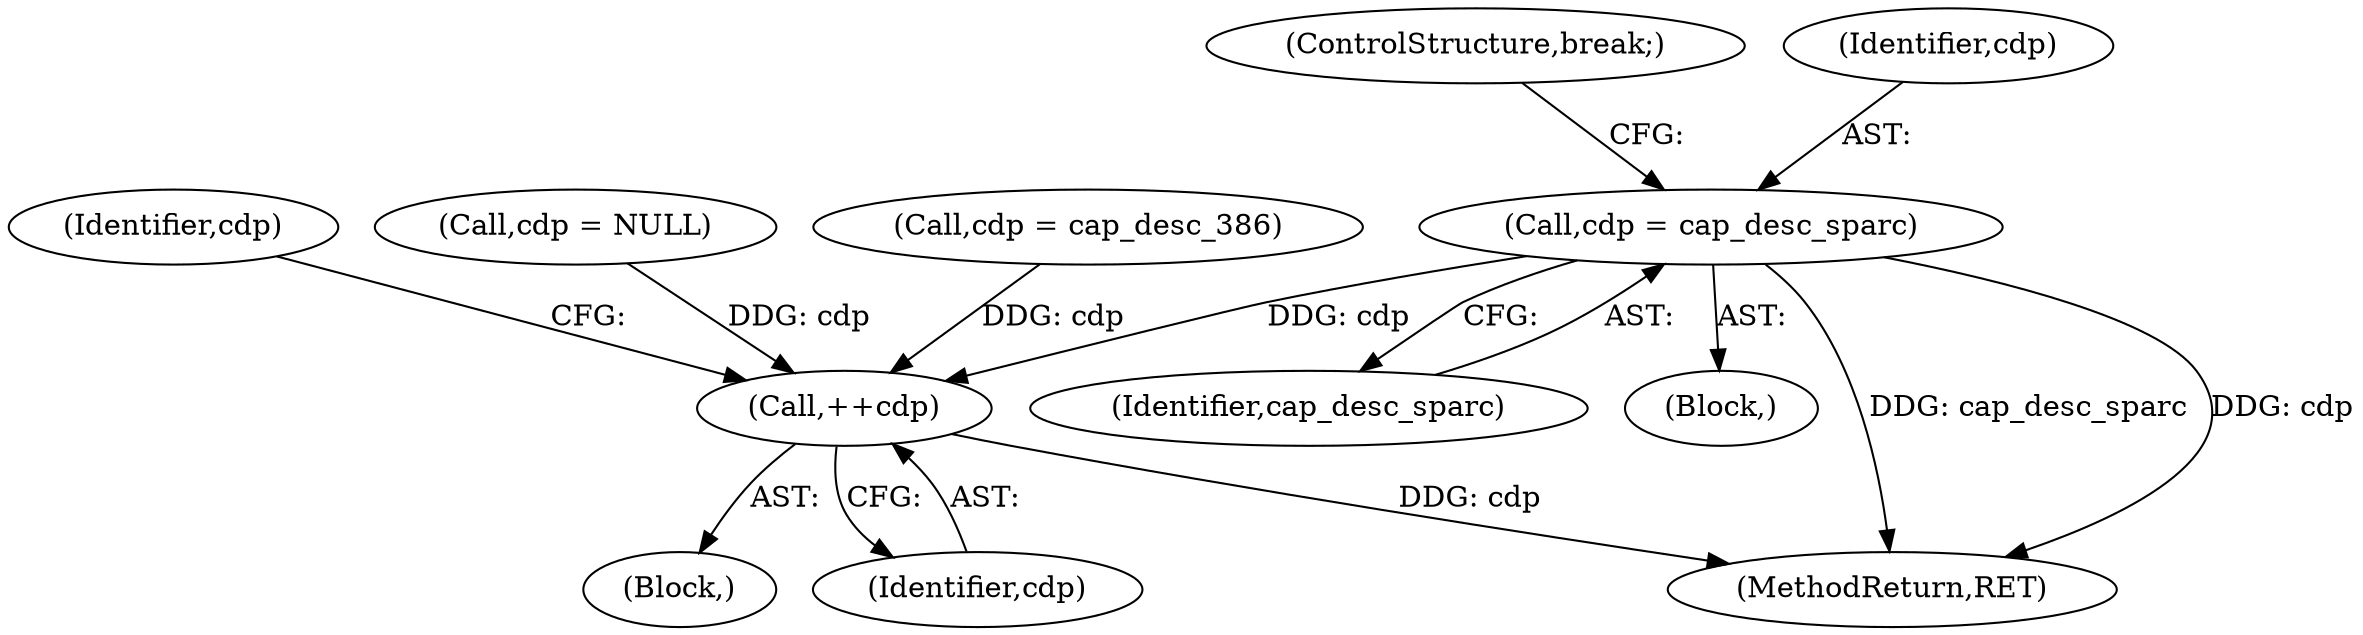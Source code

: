 digraph "0_file_d7cdad007c507e6c79f51f058dd77fab70ceb9f6@pointer" {
"1000561" [label="(Call,cdp = cap_desc_sparc)"];
"1000620" [label="(Call,++cdp)"];
"1000563" [label="(Identifier,cap_desc_sparc)"];
"1000557" [label="(Block,)"];
"1000564" [label="(ControlStructure,break;)"];
"1000562" [label="(Identifier,cdp)"];
"1000594" [label="(Block,)"];
"1000592" [label="(Identifier,cdp)"];
"1000561" [label="(Call,cdp = cap_desc_sparc)"];
"1000695" [label="(MethodReturn,RET)"];
"1000573" [label="(Call,cdp = NULL)"];
"1000621" [label="(Identifier,cdp)"];
"1000620" [label="(Call,++cdp)"];
"1000568" [label="(Call,cdp = cap_desc_386)"];
"1000561" -> "1000557"  [label="AST: "];
"1000561" -> "1000563"  [label="CFG: "];
"1000562" -> "1000561"  [label="AST: "];
"1000563" -> "1000561"  [label="AST: "];
"1000564" -> "1000561"  [label="CFG: "];
"1000561" -> "1000695"  [label="DDG: cap_desc_sparc"];
"1000561" -> "1000695"  [label="DDG: cdp"];
"1000561" -> "1000620"  [label="DDG: cdp"];
"1000620" -> "1000594"  [label="AST: "];
"1000620" -> "1000621"  [label="CFG: "];
"1000621" -> "1000620"  [label="AST: "];
"1000592" -> "1000620"  [label="CFG: "];
"1000620" -> "1000695"  [label="DDG: cdp"];
"1000573" -> "1000620"  [label="DDG: cdp"];
"1000568" -> "1000620"  [label="DDG: cdp"];
}
